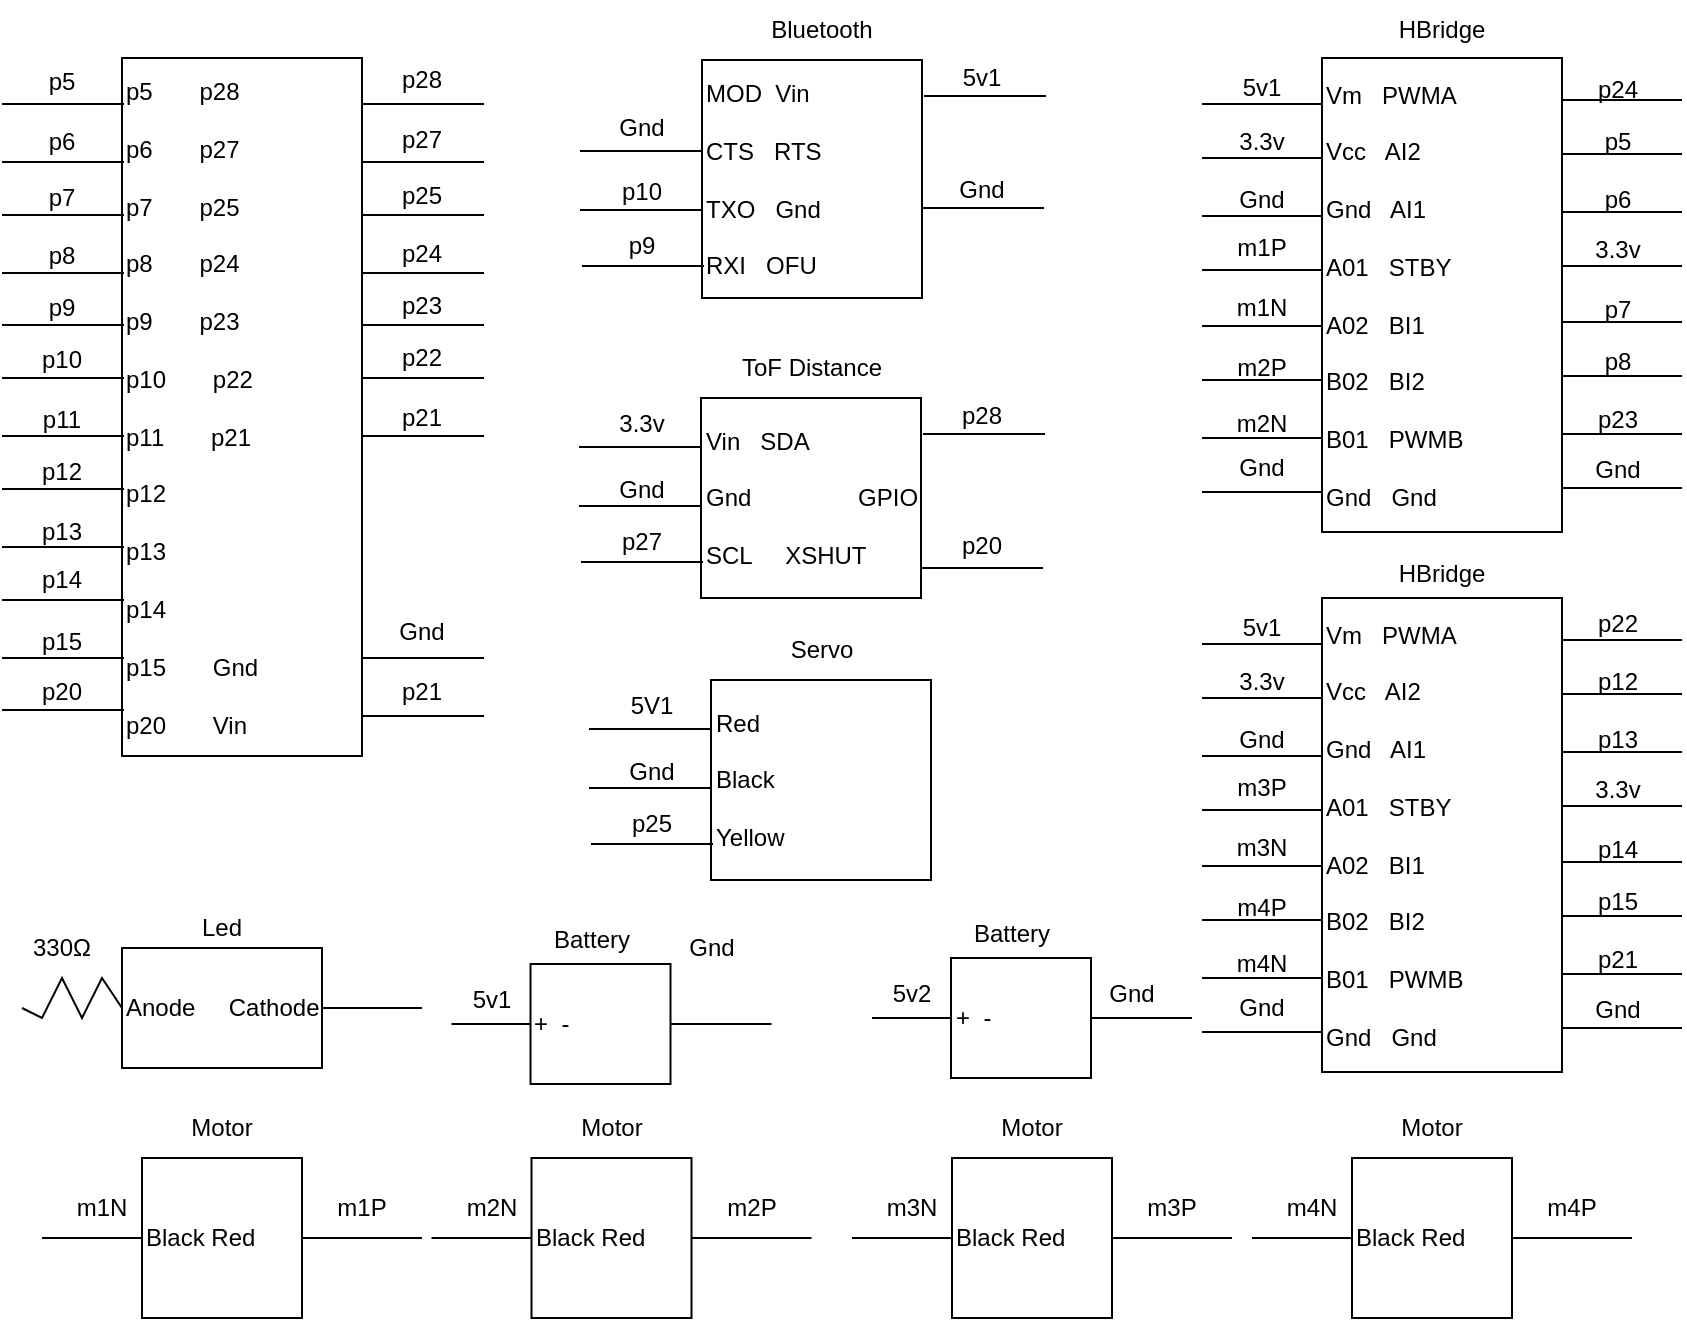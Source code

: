 <mxfile version="21.2.1" type="device">
  <diagram name="Page-1" id="CWghV8FqxBcP414u2vS3">
    <mxGraphModel dx="1026" dy="669" grid="1" gridSize="10" guides="1" tooltips="1" connect="1" arrows="1" fold="1" page="1" pageScale="1" pageWidth="850" pageHeight="1100" math="0" shadow="0">
      <root>
        <mxCell id="0" />
        <mxCell id="1" parent="0" />
        <mxCell id="lGgN09VJ7r-bYCbF2dpQ-1" value="Vm&lt;span style=&quot;white-space: pre;&quot;&gt;	&lt;span style=&quot;white-space: pre;&quot;&gt;	&lt;span style=&quot;white-space: pre;&quot;&gt;	&lt;span style=&quot;white-space: pre;&quot;&gt;PWMA&lt;/span&gt;&lt;/span&gt;&lt;/span&gt;&lt;/span&gt;&lt;br&gt;&lt;br&gt;Vcc&lt;span style=&quot;white-space: pre;&quot;&gt;	&lt;span style=&quot;white-space: pre;&quot;&gt;	&lt;span style=&quot;white-space: pre;&quot;&gt;	AI2&lt;/span&gt;&lt;/span&gt;&lt;/span&gt;&lt;br&gt;&lt;br&gt;Gnd&lt;span style=&quot;white-space: pre;&quot;&gt;	&lt;span style=&quot;white-space: pre;&quot;&gt;	&lt;span style=&quot;white-space: pre;&quot;&gt;	AI1&lt;/span&gt;&lt;/span&gt;&lt;/span&gt;&lt;br&gt;&lt;br&gt;A01&lt;span style=&quot;white-space: pre;&quot;&gt;	&lt;span style=&quot;white-space: pre;&quot;&gt;	&lt;span style=&quot;white-space: pre;&quot;&gt;	STBY&lt;/span&gt;&lt;/span&gt;&lt;/span&gt;&lt;br&gt;&lt;br&gt;A02&lt;span style=&quot;white-space: pre;&quot;&gt;	&lt;span style=&quot;white-space: pre;&quot;&gt;	&lt;span style=&quot;white-space: pre;&quot;&gt;	BI1&lt;/span&gt;&lt;/span&gt;&lt;/span&gt;&lt;br&gt;&lt;br&gt;B02&lt;span style=&quot;white-space: pre;&quot;&gt;	&lt;span style=&quot;white-space: pre;&quot;&gt;	&lt;span style=&quot;white-space: pre;&quot;&gt;	BI2&lt;/span&gt;&lt;/span&gt;&lt;/span&gt;&lt;br&gt;&lt;br&gt;B01&lt;span style=&quot;white-space: pre;&quot;&gt;	&lt;span style=&quot;white-space: pre;&quot;&gt;	&lt;span style=&quot;white-space: pre;&quot;&gt;	PWMB&lt;/span&gt;&lt;/span&gt;&lt;/span&gt;&lt;br&gt;&lt;br&gt;Gnd&lt;span style=&quot;white-space: pre;&quot;&gt;	&lt;span style=&quot;white-space: pre;&quot;&gt;	&lt;span style=&quot;white-space: pre;&quot;&gt;	Gnd&lt;/span&gt;&lt;/span&gt;&lt;/span&gt;&lt;br&gt;&lt;div style=&quot;text-align: justify; line-height: 220%;&quot;&gt;&lt;/div&gt;" style="whiteSpace=wrap;html=1;align=left;" vertex="1" parent="1">
          <mxGeometry x="660" y="40" width="120" height="237" as="geometry" />
        </mxCell>
        <mxCell id="lGgN09VJ7r-bYCbF2dpQ-3" value="" style="endArrow=none;html=1;rounded=0;" edge="1" parent="1">
          <mxGeometry width="50" height="50" relative="1" as="geometry">
            <mxPoint x="600" y="63" as="sourcePoint" />
            <mxPoint x="660" y="63" as="targetPoint" />
            <Array as="points" />
          </mxGeometry>
        </mxCell>
        <mxCell id="lGgN09VJ7r-bYCbF2dpQ-4" value="" style="endArrow=none;html=1;rounded=0;" edge="1" parent="1">
          <mxGeometry width="50" height="50" relative="1" as="geometry">
            <mxPoint x="600" y="90" as="sourcePoint" />
            <mxPoint x="660" y="90" as="targetPoint" />
            <Array as="points" />
          </mxGeometry>
        </mxCell>
        <mxCell id="lGgN09VJ7r-bYCbF2dpQ-5" value="" style="endArrow=none;html=1;rounded=0;" edge="1" parent="1">
          <mxGeometry width="50" height="50" relative="1" as="geometry">
            <mxPoint x="600" y="119" as="sourcePoint" />
            <mxPoint x="660" y="119" as="targetPoint" />
            <Array as="points" />
          </mxGeometry>
        </mxCell>
        <mxCell id="lGgN09VJ7r-bYCbF2dpQ-6" value="" style="endArrow=none;html=1;rounded=0;" edge="1" parent="1">
          <mxGeometry width="50" height="50" relative="1" as="geometry">
            <mxPoint x="600" y="146" as="sourcePoint" />
            <mxPoint x="660" y="146" as="targetPoint" />
            <Array as="points" />
          </mxGeometry>
        </mxCell>
        <mxCell id="lGgN09VJ7r-bYCbF2dpQ-8" value="" style="endArrow=none;html=1;rounded=0;" edge="1" parent="1">
          <mxGeometry width="50" height="50" relative="1" as="geometry">
            <mxPoint x="600" y="174" as="sourcePoint" />
            <mxPoint x="660" y="174" as="targetPoint" />
            <Array as="points" />
          </mxGeometry>
        </mxCell>
        <mxCell id="lGgN09VJ7r-bYCbF2dpQ-9" value="" style="endArrow=none;html=1;rounded=0;" edge="1" parent="1">
          <mxGeometry width="50" height="50" relative="1" as="geometry">
            <mxPoint x="600" y="201" as="sourcePoint" />
            <mxPoint x="660" y="201" as="targetPoint" />
            <Array as="points" />
          </mxGeometry>
        </mxCell>
        <mxCell id="lGgN09VJ7r-bYCbF2dpQ-10" value="" style="endArrow=none;html=1;rounded=0;" edge="1" parent="1">
          <mxGeometry width="50" height="50" relative="1" as="geometry">
            <mxPoint x="600" y="230" as="sourcePoint" />
            <mxPoint x="660" y="230" as="targetPoint" />
            <Array as="points" />
          </mxGeometry>
        </mxCell>
        <mxCell id="lGgN09VJ7r-bYCbF2dpQ-11" value="" style="endArrow=none;html=1;rounded=0;" edge="1" parent="1">
          <mxGeometry width="50" height="50" relative="1" as="geometry">
            <mxPoint x="600" y="257" as="sourcePoint" />
            <mxPoint x="660" y="257" as="targetPoint" />
            <Array as="points" />
          </mxGeometry>
        </mxCell>
        <mxCell id="lGgN09VJ7r-bYCbF2dpQ-20" value="" style="endArrow=none;html=1;rounded=0;" edge="1" parent="1">
          <mxGeometry width="50" height="50" relative="1" as="geometry">
            <mxPoint x="780" y="61" as="sourcePoint" />
            <mxPoint x="840" y="61" as="targetPoint" />
            <Array as="points" />
          </mxGeometry>
        </mxCell>
        <mxCell id="lGgN09VJ7r-bYCbF2dpQ-21" value="" style="endArrow=none;html=1;rounded=0;" edge="1" parent="1">
          <mxGeometry width="50" height="50" relative="1" as="geometry">
            <mxPoint x="780" y="88" as="sourcePoint" />
            <mxPoint x="840" y="88" as="targetPoint" />
            <Array as="points" />
          </mxGeometry>
        </mxCell>
        <mxCell id="lGgN09VJ7r-bYCbF2dpQ-22" value="" style="endArrow=none;html=1;rounded=0;" edge="1" parent="1">
          <mxGeometry width="50" height="50" relative="1" as="geometry">
            <mxPoint x="780" y="117" as="sourcePoint" />
            <mxPoint x="840" y="117" as="targetPoint" />
            <Array as="points" />
          </mxGeometry>
        </mxCell>
        <mxCell id="lGgN09VJ7r-bYCbF2dpQ-23" value="" style="endArrow=none;html=1;rounded=0;" edge="1" parent="1">
          <mxGeometry width="50" height="50" relative="1" as="geometry">
            <mxPoint x="780" y="144" as="sourcePoint" />
            <mxPoint x="840" y="144" as="targetPoint" />
            <Array as="points" />
          </mxGeometry>
        </mxCell>
        <mxCell id="lGgN09VJ7r-bYCbF2dpQ-24" value="" style="endArrow=none;html=1;rounded=0;" edge="1" parent="1">
          <mxGeometry width="50" height="50" relative="1" as="geometry">
            <mxPoint x="780" y="172" as="sourcePoint" />
            <mxPoint x="840" y="172" as="targetPoint" />
            <Array as="points" />
          </mxGeometry>
        </mxCell>
        <mxCell id="lGgN09VJ7r-bYCbF2dpQ-25" value="" style="endArrow=none;html=1;rounded=0;" edge="1" parent="1">
          <mxGeometry width="50" height="50" relative="1" as="geometry">
            <mxPoint x="780" y="199" as="sourcePoint" />
            <mxPoint x="840" y="199" as="targetPoint" />
            <Array as="points" />
          </mxGeometry>
        </mxCell>
        <mxCell id="lGgN09VJ7r-bYCbF2dpQ-26" value="" style="endArrow=none;html=1;rounded=0;" edge="1" parent="1">
          <mxGeometry width="50" height="50" relative="1" as="geometry">
            <mxPoint x="780" y="228" as="sourcePoint" />
            <mxPoint x="840" y="228" as="targetPoint" />
            <Array as="points" />
          </mxGeometry>
        </mxCell>
        <mxCell id="lGgN09VJ7r-bYCbF2dpQ-27" value="" style="endArrow=none;html=1;rounded=0;" edge="1" parent="1">
          <mxGeometry width="50" height="50" relative="1" as="geometry">
            <mxPoint x="780" y="255" as="sourcePoint" />
            <mxPoint x="840" y="255" as="targetPoint" />
            <Array as="points" />
          </mxGeometry>
        </mxCell>
        <mxCell id="lGgN09VJ7r-bYCbF2dpQ-53" value="5v1" style="text;html=1;strokeColor=none;fillColor=none;align=center;verticalAlign=middle;whiteSpace=wrap;rounded=0;" vertex="1" parent="1">
          <mxGeometry x="600" y="40" width="60" height="30" as="geometry" />
        </mxCell>
        <mxCell id="lGgN09VJ7r-bYCbF2dpQ-55" value="3.3v" style="text;html=1;strokeColor=none;fillColor=none;align=center;verticalAlign=middle;whiteSpace=wrap;rounded=0;" vertex="1" parent="1">
          <mxGeometry x="600" y="67" width="60" height="30" as="geometry" />
        </mxCell>
        <mxCell id="lGgN09VJ7r-bYCbF2dpQ-56" value="Gnd" style="text;html=1;strokeColor=none;fillColor=none;align=center;verticalAlign=middle;whiteSpace=wrap;rounded=0;" vertex="1" parent="1">
          <mxGeometry x="600" y="97" width="60" height="27" as="geometry" />
        </mxCell>
        <mxCell id="lGgN09VJ7r-bYCbF2dpQ-57" value="m1P" style="text;html=1;strokeColor=none;fillColor=none;align=center;verticalAlign=middle;whiteSpace=wrap;rounded=0;" vertex="1" parent="1">
          <mxGeometry x="600" y="120" width="60" height="30" as="geometry" />
        </mxCell>
        <mxCell id="lGgN09VJ7r-bYCbF2dpQ-59" value="m1N" style="text;html=1;strokeColor=none;fillColor=none;align=center;verticalAlign=middle;whiteSpace=wrap;rounded=0;" vertex="1" parent="1">
          <mxGeometry x="600" y="150" width="60" height="30" as="geometry" />
        </mxCell>
        <mxCell id="lGgN09VJ7r-bYCbF2dpQ-60" value="m2P" style="text;html=1;strokeColor=none;fillColor=none;align=center;verticalAlign=middle;whiteSpace=wrap;rounded=0;" vertex="1" parent="1">
          <mxGeometry x="600" y="180" width="60" height="30" as="geometry" />
        </mxCell>
        <mxCell id="lGgN09VJ7r-bYCbF2dpQ-62" value="m2N" style="text;html=1;strokeColor=none;fillColor=none;align=center;verticalAlign=middle;whiteSpace=wrap;rounded=0;" vertex="1" parent="1">
          <mxGeometry x="600" y="208" width="60" height="30" as="geometry" />
        </mxCell>
        <mxCell id="lGgN09VJ7r-bYCbF2dpQ-64" value="Gnd" style="text;html=1;strokeColor=none;fillColor=none;align=center;verticalAlign=middle;whiteSpace=wrap;rounded=0;" vertex="1" parent="1">
          <mxGeometry x="600" y="230" width="60" height="30" as="geometry" />
        </mxCell>
        <mxCell id="lGgN09VJ7r-bYCbF2dpQ-73" value="p24" style="text;html=1;strokeColor=none;fillColor=none;align=center;verticalAlign=middle;whiteSpace=wrap;rounded=0;" vertex="1" parent="1">
          <mxGeometry x="778" y="41" width="60" height="30" as="geometry" />
        </mxCell>
        <mxCell id="lGgN09VJ7r-bYCbF2dpQ-74" value="p5" style="text;html=1;strokeColor=none;fillColor=none;align=center;verticalAlign=middle;whiteSpace=wrap;rounded=0;" vertex="1" parent="1">
          <mxGeometry x="778" y="67" width="60" height="30" as="geometry" />
        </mxCell>
        <mxCell id="lGgN09VJ7r-bYCbF2dpQ-75" value="p6" style="text;html=1;strokeColor=none;fillColor=none;align=center;verticalAlign=middle;whiteSpace=wrap;rounded=0;" vertex="1" parent="1">
          <mxGeometry x="778" y="96" width="60" height="30" as="geometry" />
        </mxCell>
        <mxCell id="lGgN09VJ7r-bYCbF2dpQ-76" value="3.3v" style="text;html=1;strokeColor=none;fillColor=none;align=center;verticalAlign=middle;whiteSpace=wrap;rounded=0;" vertex="1" parent="1">
          <mxGeometry x="778" y="121" width="60" height="30" as="geometry" />
        </mxCell>
        <mxCell id="lGgN09VJ7r-bYCbF2dpQ-77" value="p7" style="text;html=1;strokeColor=none;fillColor=none;align=center;verticalAlign=middle;whiteSpace=wrap;rounded=0;" vertex="1" parent="1">
          <mxGeometry x="778" y="151" width="60" height="30" as="geometry" />
        </mxCell>
        <mxCell id="lGgN09VJ7r-bYCbF2dpQ-78" value="p8" style="text;html=1;strokeColor=none;fillColor=none;align=center;verticalAlign=middle;whiteSpace=wrap;rounded=0;" vertex="1" parent="1">
          <mxGeometry x="778" y="177" width="60" height="30" as="geometry" />
        </mxCell>
        <mxCell id="lGgN09VJ7r-bYCbF2dpQ-79" value="p23" style="text;html=1;strokeColor=none;fillColor=none;align=center;verticalAlign=middle;whiteSpace=wrap;rounded=0;" vertex="1" parent="1">
          <mxGeometry x="778" y="206" width="60" height="30" as="geometry" />
        </mxCell>
        <mxCell id="lGgN09VJ7r-bYCbF2dpQ-80" value="Gnd" style="text;html=1;strokeColor=none;fillColor=none;align=center;verticalAlign=middle;whiteSpace=wrap;rounded=0;" vertex="1" parent="1">
          <mxGeometry x="778" y="231" width="60" height="30" as="geometry" />
        </mxCell>
        <mxCell id="lGgN09VJ7r-bYCbF2dpQ-81" value="Vm&lt;span style=&quot;white-space: pre;&quot;&gt;	&lt;span style=&quot;white-space: pre;&quot;&gt;	&lt;span style=&quot;white-space: pre;&quot;&gt;	&lt;span style=&quot;white-space: pre;&quot;&gt;PWMA&lt;/span&gt;&lt;/span&gt;&lt;/span&gt;&lt;/span&gt;&lt;br&gt;&lt;br&gt;Vcc&lt;span style=&quot;white-space: pre;&quot;&gt;	&lt;span style=&quot;white-space: pre;&quot;&gt;	&lt;span style=&quot;white-space: pre;&quot;&gt;	AI2&lt;/span&gt;&lt;/span&gt;&lt;/span&gt;&lt;br&gt;&lt;br&gt;Gnd&lt;span style=&quot;white-space: pre;&quot;&gt;	&lt;span style=&quot;white-space: pre;&quot;&gt;	&lt;span style=&quot;white-space: pre;&quot;&gt;	AI1&lt;/span&gt;&lt;/span&gt;&lt;/span&gt;&lt;br&gt;&lt;br&gt;A01&lt;span style=&quot;white-space: pre;&quot;&gt;	&lt;span style=&quot;white-space: pre;&quot;&gt;	&lt;span style=&quot;white-space: pre;&quot;&gt;	STBY&lt;/span&gt;&lt;/span&gt;&lt;/span&gt;&lt;br&gt;&lt;br&gt;A02&lt;span style=&quot;white-space: pre;&quot;&gt;	&lt;span style=&quot;white-space: pre;&quot;&gt;	&lt;span style=&quot;white-space: pre;&quot;&gt;	BI1&lt;/span&gt;&lt;/span&gt;&lt;/span&gt;&lt;br&gt;&lt;br&gt;B02&lt;span style=&quot;white-space: pre;&quot;&gt;	&lt;span style=&quot;white-space: pre;&quot;&gt;	&lt;span style=&quot;white-space: pre;&quot;&gt;	BI2&lt;/span&gt;&lt;/span&gt;&lt;/span&gt;&lt;br&gt;&lt;br&gt;B01&lt;span style=&quot;white-space: pre;&quot;&gt;	&lt;span style=&quot;white-space: pre;&quot;&gt;	&lt;span style=&quot;white-space: pre;&quot;&gt;	PWMB&lt;/span&gt;&lt;/span&gt;&lt;/span&gt;&lt;br&gt;&lt;br&gt;Gnd&lt;span style=&quot;white-space: pre;&quot;&gt;	&lt;span style=&quot;white-space: pre;&quot;&gt;	&lt;span style=&quot;white-space: pre;&quot;&gt;	Gnd&lt;/span&gt;&lt;/span&gt;&lt;/span&gt;&lt;br&gt;&lt;div style=&quot;text-align: justify; line-height: 220%;&quot;&gt;&lt;/div&gt;" style="whiteSpace=wrap;html=1;align=left;" vertex="1" parent="1">
          <mxGeometry x="660" y="310" width="120" height="237" as="geometry" />
        </mxCell>
        <mxCell id="lGgN09VJ7r-bYCbF2dpQ-82" value="" style="endArrow=none;html=1;rounded=0;" edge="1" parent="1">
          <mxGeometry width="50" height="50" relative="1" as="geometry">
            <mxPoint x="600" y="333" as="sourcePoint" />
            <mxPoint x="660" y="333" as="targetPoint" />
            <Array as="points" />
          </mxGeometry>
        </mxCell>
        <mxCell id="lGgN09VJ7r-bYCbF2dpQ-83" value="" style="endArrow=none;html=1;rounded=0;" edge="1" parent="1">
          <mxGeometry width="50" height="50" relative="1" as="geometry">
            <mxPoint x="600" y="360" as="sourcePoint" />
            <mxPoint x="660" y="360" as="targetPoint" />
            <Array as="points" />
          </mxGeometry>
        </mxCell>
        <mxCell id="lGgN09VJ7r-bYCbF2dpQ-84" value="" style="endArrow=none;html=1;rounded=0;" edge="1" parent="1">
          <mxGeometry width="50" height="50" relative="1" as="geometry">
            <mxPoint x="600" y="389" as="sourcePoint" />
            <mxPoint x="660" y="389" as="targetPoint" />
            <Array as="points" />
          </mxGeometry>
        </mxCell>
        <mxCell id="lGgN09VJ7r-bYCbF2dpQ-85" value="" style="endArrow=none;html=1;rounded=0;" edge="1" parent="1">
          <mxGeometry width="50" height="50" relative="1" as="geometry">
            <mxPoint x="600" y="416" as="sourcePoint" />
            <mxPoint x="660" y="416" as="targetPoint" />
            <Array as="points" />
          </mxGeometry>
        </mxCell>
        <mxCell id="lGgN09VJ7r-bYCbF2dpQ-86" value="" style="endArrow=none;html=1;rounded=0;" edge="1" parent="1">
          <mxGeometry width="50" height="50" relative="1" as="geometry">
            <mxPoint x="600" y="444" as="sourcePoint" />
            <mxPoint x="660" y="444" as="targetPoint" />
            <Array as="points" />
          </mxGeometry>
        </mxCell>
        <mxCell id="lGgN09VJ7r-bYCbF2dpQ-87" value="" style="endArrow=none;html=1;rounded=0;" edge="1" parent="1">
          <mxGeometry width="50" height="50" relative="1" as="geometry">
            <mxPoint x="600" y="471" as="sourcePoint" />
            <mxPoint x="660" y="471" as="targetPoint" />
            <Array as="points" />
          </mxGeometry>
        </mxCell>
        <mxCell id="lGgN09VJ7r-bYCbF2dpQ-88" value="" style="endArrow=none;html=1;rounded=0;" edge="1" parent="1">
          <mxGeometry width="50" height="50" relative="1" as="geometry">
            <mxPoint x="600" y="500" as="sourcePoint" />
            <mxPoint x="660" y="500" as="targetPoint" />
            <Array as="points" />
          </mxGeometry>
        </mxCell>
        <mxCell id="lGgN09VJ7r-bYCbF2dpQ-89" value="" style="endArrow=none;html=1;rounded=0;" edge="1" parent="1">
          <mxGeometry width="50" height="50" relative="1" as="geometry">
            <mxPoint x="600" y="527" as="sourcePoint" />
            <mxPoint x="660" y="527" as="targetPoint" />
            <Array as="points" />
          </mxGeometry>
        </mxCell>
        <mxCell id="lGgN09VJ7r-bYCbF2dpQ-90" value="" style="endArrow=none;html=1;rounded=0;" edge="1" parent="1">
          <mxGeometry width="50" height="50" relative="1" as="geometry">
            <mxPoint x="780" y="331" as="sourcePoint" />
            <mxPoint x="840" y="331" as="targetPoint" />
            <Array as="points" />
          </mxGeometry>
        </mxCell>
        <mxCell id="lGgN09VJ7r-bYCbF2dpQ-91" value="" style="endArrow=none;html=1;rounded=0;" edge="1" parent="1">
          <mxGeometry width="50" height="50" relative="1" as="geometry">
            <mxPoint x="780" y="358" as="sourcePoint" />
            <mxPoint x="840" y="358" as="targetPoint" />
            <Array as="points" />
          </mxGeometry>
        </mxCell>
        <mxCell id="lGgN09VJ7r-bYCbF2dpQ-92" value="" style="endArrow=none;html=1;rounded=0;" edge="1" parent="1">
          <mxGeometry width="50" height="50" relative="1" as="geometry">
            <mxPoint x="780" y="387" as="sourcePoint" />
            <mxPoint x="840" y="387" as="targetPoint" />
            <Array as="points" />
          </mxGeometry>
        </mxCell>
        <mxCell id="lGgN09VJ7r-bYCbF2dpQ-93" value="" style="endArrow=none;html=1;rounded=0;" edge="1" parent="1">
          <mxGeometry width="50" height="50" relative="1" as="geometry">
            <mxPoint x="780" y="414" as="sourcePoint" />
            <mxPoint x="840" y="414" as="targetPoint" />
            <Array as="points" />
          </mxGeometry>
        </mxCell>
        <mxCell id="lGgN09VJ7r-bYCbF2dpQ-94" value="" style="endArrow=none;html=1;rounded=0;" edge="1" parent="1">
          <mxGeometry width="50" height="50" relative="1" as="geometry">
            <mxPoint x="780" y="442" as="sourcePoint" />
            <mxPoint x="840" y="442" as="targetPoint" />
            <Array as="points" />
          </mxGeometry>
        </mxCell>
        <mxCell id="lGgN09VJ7r-bYCbF2dpQ-95" value="" style="endArrow=none;html=1;rounded=0;" edge="1" parent="1">
          <mxGeometry width="50" height="50" relative="1" as="geometry">
            <mxPoint x="780" y="469" as="sourcePoint" />
            <mxPoint x="840" y="469" as="targetPoint" />
            <Array as="points" />
          </mxGeometry>
        </mxCell>
        <mxCell id="lGgN09VJ7r-bYCbF2dpQ-96" value="" style="endArrow=none;html=1;rounded=0;" edge="1" parent="1">
          <mxGeometry width="50" height="50" relative="1" as="geometry">
            <mxPoint x="780" y="498" as="sourcePoint" />
            <mxPoint x="840" y="498" as="targetPoint" />
            <Array as="points" />
          </mxGeometry>
        </mxCell>
        <mxCell id="lGgN09VJ7r-bYCbF2dpQ-97" value="" style="endArrow=none;html=1;rounded=0;" edge="1" parent="1">
          <mxGeometry width="50" height="50" relative="1" as="geometry">
            <mxPoint x="780" y="525" as="sourcePoint" />
            <mxPoint x="840" y="525" as="targetPoint" />
            <Array as="points" />
          </mxGeometry>
        </mxCell>
        <mxCell id="lGgN09VJ7r-bYCbF2dpQ-98" value="5v1" style="text;html=1;strokeColor=none;fillColor=none;align=center;verticalAlign=middle;whiteSpace=wrap;rounded=0;" vertex="1" parent="1">
          <mxGeometry x="600" y="310" width="60" height="30" as="geometry" />
        </mxCell>
        <mxCell id="lGgN09VJ7r-bYCbF2dpQ-99" value="3.3v" style="text;html=1;strokeColor=none;fillColor=none;align=center;verticalAlign=middle;whiteSpace=wrap;rounded=0;" vertex="1" parent="1">
          <mxGeometry x="600" y="337" width="60" height="30" as="geometry" />
        </mxCell>
        <mxCell id="lGgN09VJ7r-bYCbF2dpQ-100" value="Gnd" style="text;html=1;strokeColor=none;fillColor=none;align=center;verticalAlign=middle;whiteSpace=wrap;rounded=0;" vertex="1" parent="1">
          <mxGeometry x="600" y="367" width="60" height="27" as="geometry" />
        </mxCell>
        <mxCell id="lGgN09VJ7r-bYCbF2dpQ-101" value="m3P" style="text;html=1;strokeColor=none;fillColor=none;align=center;verticalAlign=middle;whiteSpace=wrap;rounded=0;" vertex="1" parent="1">
          <mxGeometry x="600" y="390" width="60" height="30" as="geometry" />
        </mxCell>
        <mxCell id="lGgN09VJ7r-bYCbF2dpQ-102" value="m3N" style="text;html=1;strokeColor=none;fillColor=none;align=center;verticalAlign=middle;whiteSpace=wrap;rounded=0;" vertex="1" parent="1">
          <mxGeometry x="600" y="420" width="60" height="30" as="geometry" />
        </mxCell>
        <mxCell id="lGgN09VJ7r-bYCbF2dpQ-103" value="m4P" style="text;html=1;strokeColor=none;fillColor=none;align=center;verticalAlign=middle;whiteSpace=wrap;rounded=0;" vertex="1" parent="1">
          <mxGeometry x="600" y="450" width="60" height="30" as="geometry" />
        </mxCell>
        <mxCell id="lGgN09VJ7r-bYCbF2dpQ-104" value="m4N" style="text;html=1;strokeColor=none;fillColor=none;align=center;verticalAlign=middle;whiteSpace=wrap;rounded=0;" vertex="1" parent="1">
          <mxGeometry x="600" y="478" width="60" height="30" as="geometry" />
        </mxCell>
        <mxCell id="lGgN09VJ7r-bYCbF2dpQ-105" value="Gnd" style="text;html=1;strokeColor=none;fillColor=none;align=center;verticalAlign=middle;whiteSpace=wrap;rounded=0;" vertex="1" parent="1">
          <mxGeometry x="600" y="500" width="60" height="30" as="geometry" />
        </mxCell>
        <mxCell id="lGgN09VJ7r-bYCbF2dpQ-106" value="p22" style="text;html=1;strokeColor=none;fillColor=none;align=center;verticalAlign=middle;whiteSpace=wrap;rounded=0;" vertex="1" parent="1">
          <mxGeometry x="778" y="308" width="60" height="30" as="geometry" />
        </mxCell>
        <mxCell id="lGgN09VJ7r-bYCbF2dpQ-107" value="p12" style="text;html=1;strokeColor=none;fillColor=none;align=center;verticalAlign=middle;whiteSpace=wrap;rounded=0;" vertex="1" parent="1">
          <mxGeometry x="778" y="337" width="60" height="30" as="geometry" />
        </mxCell>
        <mxCell id="lGgN09VJ7r-bYCbF2dpQ-108" value="p13" style="text;html=1;strokeColor=none;fillColor=none;align=center;verticalAlign=middle;whiteSpace=wrap;rounded=0;" vertex="1" parent="1">
          <mxGeometry x="778" y="366" width="60" height="30" as="geometry" />
        </mxCell>
        <mxCell id="lGgN09VJ7r-bYCbF2dpQ-109" value="3.3v" style="text;html=1;strokeColor=none;fillColor=none;align=center;verticalAlign=middle;whiteSpace=wrap;rounded=0;" vertex="1" parent="1">
          <mxGeometry x="778" y="391" width="60" height="30" as="geometry" />
        </mxCell>
        <mxCell id="lGgN09VJ7r-bYCbF2dpQ-110" value="p14" style="text;html=1;strokeColor=none;fillColor=none;align=center;verticalAlign=middle;whiteSpace=wrap;rounded=0;" vertex="1" parent="1">
          <mxGeometry x="778" y="421" width="60" height="30" as="geometry" />
        </mxCell>
        <mxCell id="lGgN09VJ7r-bYCbF2dpQ-111" value="p15" style="text;html=1;strokeColor=none;fillColor=none;align=center;verticalAlign=middle;whiteSpace=wrap;rounded=0;" vertex="1" parent="1">
          <mxGeometry x="778" y="447" width="60" height="30" as="geometry" />
        </mxCell>
        <mxCell id="lGgN09VJ7r-bYCbF2dpQ-112" value="p21" style="text;html=1;strokeColor=none;fillColor=none;align=center;verticalAlign=middle;whiteSpace=wrap;rounded=0;" vertex="1" parent="1">
          <mxGeometry x="778" y="476" width="60" height="30" as="geometry" />
        </mxCell>
        <mxCell id="lGgN09VJ7r-bYCbF2dpQ-113" value="Gnd" style="text;html=1;strokeColor=none;fillColor=none;align=center;verticalAlign=middle;whiteSpace=wrap;rounded=0;" vertex="1" parent="1">
          <mxGeometry x="778" y="501" width="60" height="30" as="geometry" />
        </mxCell>
        <mxCell id="lGgN09VJ7r-bYCbF2dpQ-116" value="MOD&lt;span style=&quot;white-space: pre;&quot;&gt;	&lt;span style=&quot;white-space: pre;&quot;&gt;	Vin&lt;/span&gt;&lt;/span&gt;&lt;br&gt;&lt;br&gt;CTS&lt;span style=&quot;white-space: pre;&quot;&gt;	&lt;span style=&quot;white-space: pre;&quot;&gt;	&lt;span style=&quot;white-space: pre;&quot;&gt;	RTS&lt;/span&gt;&lt;/span&gt;&lt;/span&gt;&lt;br&gt;&lt;br&gt;TXO&lt;span style=&quot;white-space: pre;&quot;&gt;	&lt;span style=&quot;white-space: pre;&quot;&gt;	&lt;span style=&quot;white-space: pre;&quot;&gt;	Gnd&lt;/span&gt;&lt;/span&gt;&lt;/span&gt;&lt;br&gt;&lt;br&gt;RXI&lt;span style=&quot;white-space: pre;&quot;&gt;	&lt;span style=&quot;white-space: pre;&quot;&gt;	&lt;span style=&quot;white-space: pre;&quot;&gt;	OFU&lt;/span&gt;&lt;/span&gt;&lt;/span&gt;" style="rounded=0;whiteSpace=wrap;html=1;align=left;" vertex="1" parent="1">
          <mxGeometry x="350" y="41" width="110" height="119" as="geometry" />
        </mxCell>
        <mxCell id="lGgN09VJ7r-bYCbF2dpQ-117" value="HBridge" style="text;html=1;strokeColor=none;fillColor=none;align=center;verticalAlign=middle;whiteSpace=wrap;rounded=0;" vertex="1" parent="1">
          <mxGeometry x="690" y="11" width="60" height="30" as="geometry" />
        </mxCell>
        <mxCell id="lGgN09VJ7r-bYCbF2dpQ-118" value="HBridge" style="text;html=1;strokeColor=none;fillColor=none;align=center;verticalAlign=middle;whiteSpace=wrap;rounded=0;" vertex="1" parent="1">
          <mxGeometry x="690" y="283" width="60" height="30" as="geometry" />
        </mxCell>
        <mxCell id="lGgN09VJ7r-bYCbF2dpQ-120" value="" style="endArrow=none;html=1;rounded=0;exitX=0.008;exitY=0.16;exitDx=0;exitDy=0;exitPerimeter=0;" edge="1" parent="1">
          <mxGeometry width="50" height="50" relative="1" as="geometry">
            <mxPoint x="350" y="86.5" as="sourcePoint" />
            <mxPoint x="289" y="86.5" as="targetPoint" />
          </mxGeometry>
        </mxCell>
        <mxCell id="lGgN09VJ7r-bYCbF2dpQ-121" value="" style="endArrow=none;html=1;rounded=0;exitX=0.008;exitY=0.16;exitDx=0;exitDy=0;exitPerimeter=0;" edge="1" parent="1">
          <mxGeometry width="50" height="50" relative="1" as="geometry">
            <mxPoint x="350" y="116" as="sourcePoint" />
            <mxPoint x="289" y="116" as="targetPoint" />
          </mxGeometry>
        </mxCell>
        <mxCell id="lGgN09VJ7r-bYCbF2dpQ-122" value="" style="endArrow=none;html=1;rounded=0;exitX=0.008;exitY=0.16;exitDx=0;exitDy=0;exitPerimeter=0;" edge="1" parent="1">
          <mxGeometry width="50" height="50" relative="1" as="geometry">
            <mxPoint x="351" y="144" as="sourcePoint" />
            <mxPoint x="290" y="144" as="targetPoint" />
          </mxGeometry>
        </mxCell>
        <mxCell id="lGgN09VJ7r-bYCbF2dpQ-123" value="" style="endArrow=none;html=1;rounded=0;exitX=0.008;exitY=0.16;exitDx=0;exitDy=0;exitPerimeter=0;" edge="1" parent="1">
          <mxGeometry width="50" height="50" relative="1" as="geometry">
            <mxPoint x="522" y="59" as="sourcePoint" />
            <mxPoint x="461" y="59" as="targetPoint" />
          </mxGeometry>
        </mxCell>
        <mxCell id="lGgN09VJ7r-bYCbF2dpQ-125" value="" style="endArrow=none;html=1;rounded=0;exitX=0.008;exitY=0.16;exitDx=0;exitDy=0;exitPerimeter=0;" edge="1" parent="1">
          <mxGeometry width="50" height="50" relative="1" as="geometry">
            <mxPoint x="521" y="115" as="sourcePoint" />
            <mxPoint x="460" y="115" as="targetPoint" />
          </mxGeometry>
        </mxCell>
        <mxCell id="lGgN09VJ7r-bYCbF2dpQ-128" value="Gnd" style="text;html=1;strokeColor=none;fillColor=none;align=center;verticalAlign=middle;whiteSpace=wrap;rounded=0;" vertex="1" parent="1">
          <mxGeometry x="290" y="60" width="60" height="30" as="geometry" />
        </mxCell>
        <mxCell id="lGgN09VJ7r-bYCbF2dpQ-129" value="p10" style="text;html=1;strokeColor=none;fillColor=none;align=center;verticalAlign=middle;whiteSpace=wrap;rounded=0;" vertex="1" parent="1">
          <mxGeometry x="290" y="93" width="60" height="27" as="geometry" />
        </mxCell>
        <mxCell id="lGgN09VJ7r-bYCbF2dpQ-130" value="p9" style="text;html=1;strokeColor=none;fillColor=none;align=center;verticalAlign=middle;whiteSpace=wrap;rounded=0;" vertex="1" parent="1">
          <mxGeometry x="290" y="120" width="60" height="27" as="geometry" />
        </mxCell>
        <mxCell id="lGgN09VJ7r-bYCbF2dpQ-131" value="5v1" style="text;html=1;strokeColor=none;fillColor=none;align=center;verticalAlign=middle;whiteSpace=wrap;rounded=0;" vertex="1" parent="1">
          <mxGeometry x="460" y="36" width="60" height="27" as="geometry" />
        </mxCell>
        <mxCell id="lGgN09VJ7r-bYCbF2dpQ-132" value="Gnd" style="text;html=1;strokeColor=none;fillColor=none;align=center;verticalAlign=middle;whiteSpace=wrap;rounded=0;" vertex="1" parent="1">
          <mxGeometry x="460" y="92" width="60" height="27" as="geometry" />
        </mxCell>
        <mxCell id="lGgN09VJ7r-bYCbF2dpQ-133" value="Bluetooth" style="text;html=1;strokeColor=none;fillColor=none;align=center;verticalAlign=middle;whiteSpace=wrap;rounded=0;" vertex="1" parent="1">
          <mxGeometry x="380" y="11" width="60" height="30" as="geometry" />
        </mxCell>
        <mxCell id="lGgN09VJ7r-bYCbF2dpQ-135" value="Vin&lt;span style=&quot;white-space: pre;&quot;&gt;	&lt;span style=&quot;white-space: pre;&quot;&gt;	&lt;span style=&quot;white-space: pre;&quot;&gt;	SDA&lt;/span&gt;&lt;/span&gt;&lt;/span&gt;&lt;br&gt;&lt;br&gt;Gnd&lt;span style=&quot;white-space: pre;&quot;&gt;	       &lt;span style=&quot;white-space: pre;&quot;&gt;&lt;span style=&quot;white-space: pre;&quot;&gt;	       GPIO&lt;/span&gt;&lt;/span&gt;&lt;/span&gt;&lt;br&gt;&lt;br&gt;SCL&lt;span style=&quot;white-space: pre;&quot;&gt;	&lt;span style=&quot;white-space: pre;&quot;&gt;	   &lt;span style=&quot;white-space: pre;&quot;&gt;XSHUT&lt;/span&gt;&lt;/span&gt;&lt;/span&gt;" style="rounded=0;whiteSpace=wrap;html=1;align=left;" vertex="1" parent="1">
          <mxGeometry x="349.5" y="210" width="110" height="100" as="geometry" />
        </mxCell>
        <mxCell id="lGgN09VJ7r-bYCbF2dpQ-136" value="" style="endArrow=none;html=1;rounded=0;exitX=0.008;exitY=0.16;exitDx=0;exitDy=0;exitPerimeter=0;" edge="1" parent="1">
          <mxGeometry width="50" height="50" relative="1" as="geometry">
            <mxPoint x="349.5" y="234.5" as="sourcePoint" />
            <mxPoint x="288.5" y="234.5" as="targetPoint" />
          </mxGeometry>
        </mxCell>
        <mxCell id="lGgN09VJ7r-bYCbF2dpQ-137" value="" style="endArrow=none;html=1;rounded=0;exitX=0.008;exitY=0.16;exitDx=0;exitDy=0;exitPerimeter=0;" edge="1" parent="1">
          <mxGeometry width="50" height="50" relative="1" as="geometry">
            <mxPoint x="349.5" y="264" as="sourcePoint" />
            <mxPoint x="288.5" y="264" as="targetPoint" />
          </mxGeometry>
        </mxCell>
        <mxCell id="lGgN09VJ7r-bYCbF2dpQ-138" value="" style="endArrow=none;html=1;rounded=0;exitX=0.008;exitY=0.16;exitDx=0;exitDy=0;exitPerimeter=0;" edge="1" parent="1">
          <mxGeometry width="50" height="50" relative="1" as="geometry">
            <mxPoint x="350.5" y="292" as="sourcePoint" />
            <mxPoint x="289.5" y="292" as="targetPoint" />
          </mxGeometry>
        </mxCell>
        <mxCell id="lGgN09VJ7r-bYCbF2dpQ-139" value="" style="endArrow=none;html=1;rounded=0;exitX=0.008;exitY=0.16;exitDx=0;exitDy=0;exitPerimeter=0;" edge="1" parent="1">
          <mxGeometry width="50" height="50" relative="1" as="geometry">
            <mxPoint x="521.5" y="228" as="sourcePoint" />
            <mxPoint x="460.5" y="228" as="targetPoint" />
          </mxGeometry>
        </mxCell>
        <mxCell id="lGgN09VJ7r-bYCbF2dpQ-140" value="" style="endArrow=none;html=1;rounded=0;exitX=0.008;exitY=0.16;exitDx=0;exitDy=0;exitPerimeter=0;" edge="1" parent="1">
          <mxGeometry width="50" height="50" relative="1" as="geometry">
            <mxPoint x="520.5" y="295" as="sourcePoint" />
            <mxPoint x="459.5" y="295" as="targetPoint" />
          </mxGeometry>
        </mxCell>
        <mxCell id="lGgN09VJ7r-bYCbF2dpQ-141" value="3.3v" style="text;html=1;strokeColor=none;fillColor=none;align=center;verticalAlign=middle;whiteSpace=wrap;rounded=0;" vertex="1" parent="1">
          <mxGeometry x="289.5" y="208" width="60" height="30" as="geometry" />
        </mxCell>
        <mxCell id="lGgN09VJ7r-bYCbF2dpQ-142" value="Gnd" style="text;html=1;strokeColor=none;fillColor=none;align=center;verticalAlign=middle;whiteSpace=wrap;rounded=0;" vertex="1" parent="1">
          <mxGeometry x="289.5" y="241" width="60" height="29" as="geometry" />
        </mxCell>
        <mxCell id="lGgN09VJ7r-bYCbF2dpQ-143" value="p27" style="text;html=1;strokeColor=none;fillColor=none;align=center;verticalAlign=middle;whiteSpace=wrap;rounded=0;" vertex="1" parent="1">
          <mxGeometry x="289.5" y="268" width="60" height="27" as="geometry" />
        </mxCell>
        <mxCell id="lGgN09VJ7r-bYCbF2dpQ-144" value="p28" style="text;html=1;strokeColor=none;fillColor=none;align=center;verticalAlign=middle;whiteSpace=wrap;rounded=0;" vertex="1" parent="1">
          <mxGeometry x="459.5" y="205" width="60" height="27" as="geometry" />
        </mxCell>
        <mxCell id="lGgN09VJ7r-bYCbF2dpQ-145" value="p20" style="text;html=1;strokeColor=none;fillColor=none;align=center;verticalAlign=middle;whiteSpace=wrap;rounded=0;" vertex="1" parent="1">
          <mxGeometry x="459.5" y="270" width="60" height="27" as="geometry" />
        </mxCell>
        <mxCell id="lGgN09VJ7r-bYCbF2dpQ-146" value="ToF Distance" style="text;html=1;strokeColor=none;fillColor=none;align=center;verticalAlign=middle;whiteSpace=wrap;rounded=0;" vertex="1" parent="1">
          <mxGeometry x="359.75" y="180" width="89.5" height="30" as="geometry" />
        </mxCell>
        <mxCell id="lGgN09VJ7r-bYCbF2dpQ-150" value="Red&lt;span style=&quot;white-space: pre;&quot;&gt;	&lt;span style=&quot;white-space: pre;&quot;&gt;	&lt;/span&gt;&lt;/span&gt;&lt;br&gt;&lt;br&gt;Black&lt;span style=&quot;white-space: pre;&quot;&gt;	       &lt;span style=&quot;white-space: pre;&quot;&gt;&lt;span style=&quot;white-space: pre;&quot;&gt;	      &lt;/span&gt;&lt;/span&gt;&lt;/span&gt;&lt;br&gt;&lt;br&gt;Yellow&lt;span style=&quot;white-space: pre;&quot;&gt;	  &lt;/span&gt;" style="rounded=0;whiteSpace=wrap;html=1;align=left;" vertex="1" parent="1">
          <mxGeometry x="354.5" y="351" width="110" height="100" as="geometry" />
        </mxCell>
        <mxCell id="lGgN09VJ7r-bYCbF2dpQ-151" value="" style="endArrow=none;html=1;rounded=0;exitX=0.008;exitY=0.16;exitDx=0;exitDy=0;exitPerimeter=0;" edge="1" parent="1">
          <mxGeometry width="50" height="50" relative="1" as="geometry">
            <mxPoint x="354.5" y="375.5" as="sourcePoint" />
            <mxPoint x="293.5" y="375.5" as="targetPoint" />
          </mxGeometry>
        </mxCell>
        <mxCell id="lGgN09VJ7r-bYCbF2dpQ-152" value="" style="endArrow=none;html=1;rounded=0;exitX=0.008;exitY=0.16;exitDx=0;exitDy=0;exitPerimeter=0;" edge="1" parent="1">
          <mxGeometry width="50" height="50" relative="1" as="geometry">
            <mxPoint x="354.5" y="405" as="sourcePoint" />
            <mxPoint x="293.5" y="405" as="targetPoint" />
          </mxGeometry>
        </mxCell>
        <mxCell id="lGgN09VJ7r-bYCbF2dpQ-153" value="" style="endArrow=none;html=1;rounded=0;exitX=0.008;exitY=0.16;exitDx=0;exitDy=0;exitPerimeter=0;" edge="1" parent="1">
          <mxGeometry width="50" height="50" relative="1" as="geometry">
            <mxPoint x="355.5" y="433" as="sourcePoint" />
            <mxPoint x="294.5" y="433" as="targetPoint" />
          </mxGeometry>
        </mxCell>
        <mxCell id="lGgN09VJ7r-bYCbF2dpQ-156" value="5V1" style="text;html=1;strokeColor=none;fillColor=none;align=center;verticalAlign=middle;whiteSpace=wrap;rounded=0;" vertex="1" parent="1">
          <mxGeometry x="294.5" y="349" width="60" height="30" as="geometry" />
        </mxCell>
        <mxCell id="lGgN09VJ7r-bYCbF2dpQ-157" value="Gnd" style="text;html=1;strokeColor=none;fillColor=none;align=center;verticalAlign=middle;whiteSpace=wrap;rounded=0;" vertex="1" parent="1">
          <mxGeometry x="294.5" y="382" width="60" height="29" as="geometry" />
        </mxCell>
        <mxCell id="lGgN09VJ7r-bYCbF2dpQ-158" value="p25" style="text;html=1;strokeColor=none;fillColor=none;align=center;verticalAlign=middle;whiteSpace=wrap;rounded=0;" vertex="1" parent="1">
          <mxGeometry x="294.5" y="409" width="60" height="27" as="geometry" />
        </mxCell>
        <mxCell id="lGgN09VJ7r-bYCbF2dpQ-161" value="Servo" style="text;html=1;strokeColor=none;fillColor=none;align=center;verticalAlign=middle;whiteSpace=wrap;rounded=0;" vertex="1" parent="1">
          <mxGeometry x="364.75" y="321" width="89.5" height="30" as="geometry" />
        </mxCell>
        <mxCell id="lGgN09VJ7r-bYCbF2dpQ-162" value="+&lt;span style=&quot;white-space: pre;&quot;&gt;	&lt;span style=&quot;white-space: pre;&quot;&gt;	-&lt;/span&gt;&lt;/span&gt;" style="rounded=0;whiteSpace=wrap;html=1;align=left;" vertex="1" parent="1">
          <mxGeometry x="264.25" y="493" width="70" height="60" as="geometry" />
        </mxCell>
        <mxCell id="lGgN09VJ7r-bYCbF2dpQ-165" value="" style="endArrow=none;html=1;rounded=0;entryX=0;entryY=0.5;entryDx=0;entryDy=0;" edge="1" parent="1" target="lGgN09VJ7r-bYCbF2dpQ-162">
          <mxGeometry width="50" height="50" relative="1" as="geometry">
            <mxPoint x="224.75" y="523" as="sourcePoint" />
            <mxPoint x="434.75" y="366" as="targetPoint" />
          </mxGeometry>
        </mxCell>
        <mxCell id="lGgN09VJ7r-bYCbF2dpQ-166" value="" style="endArrow=none;html=1;rounded=0;entryX=1;entryY=0.5;entryDx=0;entryDy=0;" edge="1" parent="1" target="lGgN09VJ7r-bYCbF2dpQ-162">
          <mxGeometry width="50" height="50" relative="1" as="geometry">
            <mxPoint x="384.75" y="523" as="sourcePoint" />
            <mxPoint x="274.75" y="533" as="targetPoint" />
          </mxGeometry>
        </mxCell>
        <mxCell id="lGgN09VJ7r-bYCbF2dpQ-167" value="5v1" style="text;html=1;strokeColor=none;fillColor=none;align=center;verticalAlign=middle;whiteSpace=wrap;rounded=0;" vertex="1" parent="1">
          <mxGeometry x="214.75" y="496" width="60" height="30" as="geometry" />
        </mxCell>
        <mxCell id="lGgN09VJ7r-bYCbF2dpQ-168" value="Gnd" style="text;html=1;strokeColor=none;fillColor=none;align=center;verticalAlign=middle;whiteSpace=wrap;rounded=0;" vertex="1" parent="1">
          <mxGeometry x="324.75" y="470" width="60" height="30" as="geometry" />
        </mxCell>
        <mxCell id="lGgN09VJ7r-bYCbF2dpQ-169" value="+&lt;span style=&quot;white-space: pre;&quot;&gt;	&lt;span style=&quot;white-space: pre;&quot;&gt;	-&lt;/span&gt;&lt;/span&gt;" style="rounded=0;whiteSpace=wrap;html=1;align=left;" vertex="1" parent="1">
          <mxGeometry x="474.5" y="490" width="70" height="60" as="geometry" />
        </mxCell>
        <mxCell id="lGgN09VJ7r-bYCbF2dpQ-170" value="" style="endArrow=none;html=1;rounded=0;entryX=0;entryY=0.5;entryDx=0;entryDy=0;" edge="1" parent="1" target="lGgN09VJ7r-bYCbF2dpQ-169">
          <mxGeometry width="50" height="50" relative="1" as="geometry">
            <mxPoint x="435" y="520" as="sourcePoint" />
            <mxPoint x="645" y="363" as="targetPoint" />
          </mxGeometry>
        </mxCell>
        <mxCell id="lGgN09VJ7r-bYCbF2dpQ-171" value="" style="endArrow=none;html=1;rounded=0;entryX=1;entryY=0.5;entryDx=0;entryDy=0;" edge="1" parent="1" target="lGgN09VJ7r-bYCbF2dpQ-169">
          <mxGeometry width="50" height="50" relative="1" as="geometry">
            <mxPoint x="595" y="520" as="sourcePoint" />
            <mxPoint x="485" y="530" as="targetPoint" />
          </mxGeometry>
        </mxCell>
        <mxCell id="lGgN09VJ7r-bYCbF2dpQ-172" value="5v2" style="text;html=1;strokeColor=none;fillColor=none;align=center;verticalAlign=middle;whiteSpace=wrap;rounded=0;" vertex="1" parent="1">
          <mxGeometry x="425" y="493" width="60" height="30" as="geometry" />
        </mxCell>
        <mxCell id="lGgN09VJ7r-bYCbF2dpQ-173" value="Gnd" style="text;html=1;strokeColor=none;fillColor=none;align=center;verticalAlign=middle;whiteSpace=wrap;rounded=0;" vertex="1" parent="1">
          <mxGeometry x="535" y="493" width="60" height="30" as="geometry" />
        </mxCell>
        <mxCell id="lGgN09VJ7r-bYCbF2dpQ-175" value="Battery" style="text;html=1;strokeColor=none;fillColor=none;align=center;verticalAlign=middle;whiteSpace=wrap;rounded=0;" vertex="1" parent="1">
          <mxGeometry x="264.75" y="466" width="60" height="30" as="geometry" />
        </mxCell>
        <mxCell id="lGgN09VJ7r-bYCbF2dpQ-176" value="Battery" style="text;html=1;strokeColor=none;fillColor=none;align=center;verticalAlign=middle;whiteSpace=wrap;rounded=0;" vertex="1" parent="1">
          <mxGeometry x="475" y="463" width="60" height="30" as="geometry" />
        </mxCell>
        <mxCell id="lGgN09VJ7r-bYCbF2dpQ-177" value="p5&lt;span style=&quot;white-space: pre;&quot;&gt;	&lt;span style=&quot;white-space: pre;&quot;&gt;	&lt;span style=&quot;white-space: pre;&quot;&gt;	    p28&lt;/span&gt;&lt;/span&gt;&lt;/span&gt;&lt;br&gt;&lt;br&gt;p6&lt;span style=&quot;white-space: pre;&quot;&gt;	&lt;span style=&quot;white-space: pre;&quot;&gt;	&lt;span style=&quot;white-space: pre;&quot;&gt;	    p27&lt;/span&gt;&lt;/span&gt;&lt;/span&gt;&lt;br&gt;&lt;br&gt;p7&lt;span style=&quot;white-space: pre;&quot;&gt;	&lt;span style=&quot;white-space: pre;&quot;&gt;	&lt;span style=&quot;white-space: pre;&quot;&gt;	    p25&lt;/span&gt;&lt;/span&gt;&lt;/span&gt;&lt;br&gt;&lt;br&gt;p8&lt;span style=&quot;white-space: pre;&quot;&gt;	&lt;span style=&quot;white-space: pre;&quot;&gt;	&lt;span style=&quot;white-space: pre;&quot;&gt;	    p24&lt;/span&gt;&lt;/span&gt;&lt;/span&gt;&lt;br&gt;&lt;br&gt;p9&lt;span style=&quot;white-space: pre;&quot;&gt;	&lt;span style=&quot;white-space: pre;&quot;&gt;	&lt;span style=&quot;white-space: pre;&quot;&gt;	    p23&lt;/span&gt;&lt;/span&gt;&lt;/span&gt;&lt;br&gt;&lt;br&gt;p10&lt;span style=&quot;white-space: pre;&quot;&gt;	&lt;span style=&quot;white-space: pre;&quot;&gt;	&lt;span style=&quot;white-space: pre;&quot;&gt;	    p22&lt;/span&gt;&lt;/span&gt;&lt;/span&gt;&lt;br&gt;&lt;br&gt;p11&lt;span style=&quot;white-space: pre;&quot;&gt;	&lt;span style=&quot;white-space: pre;&quot;&gt;	&lt;span style=&quot;white-space: pre;&quot;&gt;	    p21&lt;/span&gt;&lt;/span&gt;&lt;/span&gt;&lt;br&gt;&lt;br&gt;p12&lt;br&gt;&lt;br&gt;p13&lt;br&gt;&lt;br&gt;p14&lt;br&gt;&lt;br&gt;p15&lt;span style=&quot;white-space: pre;&quot;&gt;	&lt;span style=&quot;white-space: pre;&quot;&gt;	&lt;span style=&quot;white-space: pre;&quot;&gt;	    Gnd&lt;/span&gt;&lt;/span&gt;&lt;/span&gt;&lt;br&gt;&lt;br&gt;p20&lt;span style=&quot;white-space: pre;&quot;&gt;	&lt;span style=&quot;white-space: pre;&quot;&gt;	&lt;span style=&quot;white-space: pre;&quot;&gt;	    Vin&lt;/span&gt;&lt;/span&gt;&lt;/span&gt;" style="rounded=0;whiteSpace=wrap;html=1;align=left;" vertex="1" parent="1">
          <mxGeometry x="60" y="40" width="120" height="349" as="geometry" />
        </mxCell>
        <mxCell id="lGgN09VJ7r-bYCbF2dpQ-179" value="" style="endArrow=none;html=1;rounded=0;exitX=0.008;exitY=0.16;exitDx=0;exitDy=0;exitPerimeter=0;" edge="1" parent="1">
          <mxGeometry width="50" height="50" relative="1" as="geometry">
            <mxPoint x="241" y="63" as="sourcePoint" />
            <mxPoint x="180" y="63" as="targetPoint" />
          </mxGeometry>
        </mxCell>
        <mxCell id="lGgN09VJ7r-bYCbF2dpQ-180" value="" style="endArrow=none;html=1;rounded=0;exitX=0.008;exitY=0.16;exitDx=0;exitDy=0;exitPerimeter=0;" edge="1" parent="1">
          <mxGeometry width="50" height="50" relative="1" as="geometry">
            <mxPoint x="241" y="92" as="sourcePoint" />
            <mxPoint x="180" y="92" as="targetPoint" />
          </mxGeometry>
        </mxCell>
        <mxCell id="lGgN09VJ7r-bYCbF2dpQ-181" value="" style="endArrow=none;html=1;rounded=0;exitX=0.008;exitY=0.16;exitDx=0;exitDy=0;exitPerimeter=0;" edge="1" parent="1">
          <mxGeometry width="50" height="50" relative="1" as="geometry">
            <mxPoint x="241" y="118.5" as="sourcePoint" />
            <mxPoint x="180" y="118.5" as="targetPoint" />
          </mxGeometry>
        </mxCell>
        <mxCell id="lGgN09VJ7r-bYCbF2dpQ-182" value="" style="endArrow=none;html=1;rounded=0;exitX=0.008;exitY=0.16;exitDx=0;exitDy=0;exitPerimeter=0;" edge="1" parent="1">
          <mxGeometry width="50" height="50" relative="1" as="geometry">
            <mxPoint x="241" y="147.5" as="sourcePoint" />
            <mxPoint x="180" y="147.5" as="targetPoint" />
          </mxGeometry>
        </mxCell>
        <mxCell id="lGgN09VJ7r-bYCbF2dpQ-183" value="" style="endArrow=none;html=1;rounded=0;exitX=0.008;exitY=0.16;exitDx=0;exitDy=0;exitPerimeter=0;" edge="1" parent="1">
          <mxGeometry width="50" height="50" relative="1" as="geometry">
            <mxPoint x="241" y="173.5" as="sourcePoint" />
            <mxPoint x="180" y="173.5" as="targetPoint" />
          </mxGeometry>
        </mxCell>
        <mxCell id="lGgN09VJ7r-bYCbF2dpQ-184" value="" style="endArrow=none;html=1;rounded=0;exitX=0.008;exitY=0.16;exitDx=0;exitDy=0;exitPerimeter=0;" edge="1" parent="1">
          <mxGeometry width="50" height="50" relative="1" as="geometry">
            <mxPoint x="241" y="200" as="sourcePoint" />
            <mxPoint x="180" y="200" as="targetPoint" />
          </mxGeometry>
        </mxCell>
        <mxCell id="lGgN09VJ7r-bYCbF2dpQ-185" value="" style="endArrow=none;html=1;rounded=0;exitX=0.008;exitY=0.16;exitDx=0;exitDy=0;exitPerimeter=0;" edge="1" parent="1">
          <mxGeometry width="50" height="50" relative="1" as="geometry">
            <mxPoint x="241" y="229" as="sourcePoint" />
            <mxPoint x="180" y="229" as="targetPoint" />
          </mxGeometry>
        </mxCell>
        <mxCell id="lGgN09VJ7r-bYCbF2dpQ-186" value="" style="endArrow=none;html=1;rounded=0;exitX=0.008;exitY=0.16;exitDx=0;exitDy=0;exitPerimeter=0;" edge="1" parent="1">
          <mxGeometry width="50" height="50" relative="1" as="geometry">
            <mxPoint x="241" y="340" as="sourcePoint" />
            <mxPoint x="180" y="340" as="targetPoint" />
          </mxGeometry>
        </mxCell>
        <mxCell id="lGgN09VJ7r-bYCbF2dpQ-187" value="" style="endArrow=none;html=1;rounded=0;exitX=0.008;exitY=0.16;exitDx=0;exitDy=0;exitPerimeter=0;" edge="1" parent="1">
          <mxGeometry width="50" height="50" relative="1" as="geometry">
            <mxPoint x="241" y="369" as="sourcePoint" />
            <mxPoint x="180" y="369" as="targetPoint" />
          </mxGeometry>
        </mxCell>
        <mxCell id="lGgN09VJ7r-bYCbF2dpQ-188" value="" style="endArrow=none;html=1;rounded=0;exitX=0.008;exitY=0.16;exitDx=0;exitDy=0;exitPerimeter=0;" edge="1" parent="1">
          <mxGeometry width="50" height="50" relative="1" as="geometry">
            <mxPoint x="61" y="63" as="sourcePoint" />
            <mxPoint y="63" as="targetPoint" />
          </mxGeometry>
        </mxCell>
        <mxCell id="lGgN09VJ7r-bYCbF2dpQ-189" value="" style="endArrow=none;html=1;rounded=0;exitX=0.008;exitY=0.16;exitDx=0;exitDy=0;exitPerimeter=0;" edge="1" parent="1">
          <mxGeometry width="50" height="50" relative="1" as="geometry">
            <mxPoint x="61" y="92" as="sourcePoint" />
            <mxPoint y="92" as="targetPoint" />
          </mxGeometry>
        </mxCell>
        <mxCell id="lGgN09VJ7r-bYCbF2dpQ-190" value="" style="endArrow=none;html=1;rounded=0;exitX=0.008;exitY=0.16;exitDx=0;exitDy=0;exitPerimeter=0;" edge="1" parent="1">
          <mxGeometry width="50" height="50" relative="1" as="geometry">
            <mxPoint x="61" y="118.5" as="sourcePoint" />
            <mxPoint y="118.5" as="targetPoint" />
          </mxGeometry>
        </mxCell>
        <mxCell id="lGgN09VJ7r-bYCbF2dpQ-191" value="" style="endArrow=none;html=1;rounded=0;exitX=0.008;exitY=0.16;exitDx=0;exitDy=0;exitPerimeter=0;" edge="1" parent="1">
          <mxGeometry width="50" height="50" relative="1" as="geometry">
            <mxPoint x="61" y="147.5" as="sourcePoint" />
            <mxPoint y="147.5" as="targetPoint" />
          </mxGeometry>
        </mxCell>
        <mxCell id="lGgN09VJ7r-bYCbF2dpQ-192" value="" style="endArrow=none;html=1;rounded=0;exitX=0.008;exitY=0.16;exitDx=0;exitDy=0;exitPerimeter=0;" edge="1" parent="1">
          <mxGeometry width="50" height="50" relative="1" as="geometry">
            <mxPoint x="61" y="173.5" as="sourcePoint" />
            <mxPoint y="173.5" as="targetPoint" />
          </mxGeometry>
        </mxCell>
        <mxCell id="lGgN09VJ7r-bYCbF2dpQ-193" value="" style="endArrow=none;html=1;rounded=0;exitX=0.008;exitY=0.16;exitDx=0;exitDy=0;exitPerimeter=0;" edge="1" parent="1">
          <mxGeometry width="50" height="50" relative="1" as="geometry">
            <mxPoint x="61" y="200" as="sourcePoint" />
            <mxPoint y="200" as="targetPoint" />
          </mxGeometry>
        </mxCell>
        <mxCell id="lGgN09VJ7r-bYCbF2dpQ-194" value="" style="endArrow=none;html=1;rounded=0;exitX=0.008;exitY=0.16;exitDx=0;exitDy=0;exitPerimeter=0;" edge="1" parent="1">
          <mxGeometry width="50" height="50" relative="1" as="geometry">
            <mxPoint x="61" y="229" as="sourcePoint" />
            <mxPoint y="229" as="targetPoint" />
          </mxGeometry>
        </mxCell>
        <mxCell id="lGgN09VJ7r-bYCbF2dpQ-195" value="" style="endArrow=none;html=1;rounded=0;exitX=0.008;exitY=0.16;exitDx=0;exitDy=0;exitPerimeter=0;" edge="1" parent="1">
          <mxGeometry width="50" height="50" relative="1" as="geometry">
            <mxPoint x="61" y="255.5" as="sourcePoint" />
            <mxPoint y="255.5" as="targetPoint" />
          </mxGeometry>
        </mxCell>
        <mxCell id="lGgN09VJ7r-bYCbF2dpQ-196" value="" style="endArrow=none;html=1;rounded=0;exitX=0.008;exitY=0.16;exitDx=0;exitDy=0;exitPerimeter=0;" edge="1" parent="1">
          <mxGeometry width="50" height="50" relative="1" as="geometry">
            <mxPoint x="61" y="284.5" as="sourcePoint" />
            <mxPoint y="284.5" as="targetPoint" />
          </mxGeometry>
        </mxCell>
        <mxCell id="lGgN09VJ7r-bYCbF2dpQ-197" value="" style="endArrow=none;html=1;rounded=0;exitX=0.008;exitY=0.16;exitDx=0;exitDy=0;exitPerimeter=0;" edge="1" parent="1">
          <mxGeometry width="50" height="50" relative="1" as="geometry">
            <mxPoint x="61" y="311" as="sourcePoint" />
            <mxPoint y="311" as="targetPoint" />
          </mxGeometry>
        </mxCell>
        <mxCell id="lGgN09VJ7r-bYCbF2dpQ-198" value="" style="endArrow=none;html=1;rounded=0;exitX=0.008;exitY=0.16;exitDx=0;exitDy=0;exitPerimeter=0;" edge="1" parent="1">
          <mxGeometry width="50" height="50" relative="1" as="geometry">
            <mxPoint x="61" y="340" as="sourcePoint" />
            <mxPoint y="340" as="targetPoint" />
          </mxGeometry>
        </mxCell>
        <mxCell id="lGgN09VJ7r-bYCbF2dpQ-199" value="" style="endArrow=none;html=1;rounded=0;exitX=0.008;exitY=0.16;exitDx=0;exitDy=0;exitPerimeter=0;" edge="1" parent="1">
          <mxGeometry width="50" height="50" relative="1" as="geometry">
            <mxPoint x="61" y="366" as="sourcePoint" />
            <mxPoint y="366" as="targetPoint" />
          </mxGeometry>
        </mxCell>
        <mxCell id="lGgN09VJ7r-bYCbF2dpQ-200" value="p5" style="text;html=1;strokeColor=none;fillColor=none;align=center;verticalAlign=middle;whiteSpace=wrap;rounded=0;" vertex="1" parent="1">
          <mxGeometry y="37" width="60" height="30" as="geometry" />
        </mxCell>
        <mxCell id="lGgN09VJ7r-bYCbF2dpQ-201" value="p6" style="text;html=1;strokeColor=none;fillColor=none;align=center;verticalAlign=middle;whiteSpace=wrap;rounded=0;" vertex="1" parent="1">
          <mxGeometry y="67" width="60" height="30" as="geometry" />
        </mxCell>
        <mxCell id="lGgN09VJ7r-bYCbF2dpQ-202" value="p7" style="text;html=1;strokeColor=none;fillColor=none;align=center;verticalAlign=middle;whiteSpace=wrap;rounded=0;" vertex="1" parent="1">
          <mxGeometry y="95" width="60" height="30" as="geometry" />
        </mxCell>
        <mxCell id="lGgN09VJ7r-bYCbF2dpQ-203" value="p8" style="text;html=1;strokeColor=none;fillColor=none;align=center;verticalAlign=middle;whiteSpace=wrap;rounded=0;" vertex="1" parent="1">
          <mxGeometry y="124" width="60" height="30" as="geometry" />
        </mxCell>
        <mxCell id="lGgN09VJ7r-bYCbF2dpQ-204" value="p9" style="text;html=1;strokeColor=none;fillColor=none;align=center;verticalAlign=middle;whiteSpace=wrap;rounded=0;" vertex="1" parent="1">
          <mxGeometry y="150" width="60" height="30" as="geometry" />
        </mxCell>
        <mxCell id="lGgN09VJ7r-bYCbF2dpQ-205" value="p10" style="text;html=1;strokeColor=none;fillColor=none;align=center;verticalAlign=middle;whiteSpace=wrap;rounded=0;" vertex="1" parent="1">
          <mxGeometry y="176" width="60" height="30" as="geometry" />
        </mxCell>
        <mxCell id="lGgN09VJ7r-bYCbF2dpQ-206" value="p11" style="text;html=1;strokeColor=none;fillColor=none;align=center;verticalAlign=middle;whiteSpace=wrap;rounded=0;" vertex="1" parent="1">
          <mxGeometry y="206" width="60" height="30" as="geometry" />
        </mxCell>
        <mxCell id="lGgN09VJ7r-bYCbF2dpQ-207" value="p12" style="text;html=1;strokeColor=none;fillColor=none;align=center;verticalAlign=middle;whiteSpace=wrap;rounded=0;" vertex="1" parent="1">
          <mxGeometry y="232" width="60" height="30" as="geometry" />
        </mxCell>
        <mxCell id="lGgN09VJ7r-bYCbF2dpQ-208" value="p13" style="text;html=1;strokeColor=none;fillColor=none;align=center;verticalAlign=middle;whiteSpace=wrap;rounded=0;" vertex="1" parent="1">
          <mxGeometry y="262" width="60" height="30" as="geometry" />
        </mxCell>
        <mxCell id="lGgN09VJ7r-bYCbF2dpQ-209" value="p14" style="text;html=1;strokeColor=none;fillColor=none;align=center;verticalAlign=middle;whiteSpace=wrap;rounded=0;" vertex="1" parent="1">
          <mxGeometry y="286" width="60" height="30" as="geometry" />
        </mxCell>
        <mxCell id="lGgN09VJ7r-bYCbF2dpQ-210" value="p15" style="text;html=1;strokeColor=none;fillColor=none;align=center;verticalAlign=middle;whiteSpace=wrap;rounded=0;" vertex="1" parent="1">
          <mxGeometry y="317" width="60" height="30" as="geometry" />
        </mxCell>
        <mxCell id="lGgN09VJ7r-bYCbF2dpQ-211" value="p20" style="text;html=1;strokeColor=none;fillColor=none;align=center;verticalAlign=middle;whiteSpace=wrap;rounded=0;" vertex="1" parent="1">
          <mxGeometry y="342" width="60" height="30" as="geometry" />
        </mxCell>
        <mxCell id="lGgN09VJ7r-bYCbF2dpQ-212" value="p28" style="text;html=1;strokeColor=none;fillColor=none;align=center;verticalAlign=middle;whiteSpace=wrap;rounded=0;" vertex="1" parent="1">
          <mxGeometry x="180" y="36" width="60" height="30" as="geometry" />
        </mxCell>
        <mxCell id="lGgN09VJ7r-bYCbF2dpQ-213" value="p27" style="text;html=1;strokeColor=none;fillColor=none;align=center;verticalAlign=middle;whiteSpace=wrap;rounded=0;" vertex="1" parent="1">
          <mxGeometry x="180" y="66" width="60" height="30" as="geometry" />
        </mxCell>
        <mxCell id="lGgN09VJ7r-bYCbF2dpQ-214" value="p25" style="text;html=1;strokeColor=none;fillColor=none;align=center;verticalAlign=middle;whiteSpace=wrap;rounded=0;" vertex="1" parent="1">
          <mxGeometry x="180" y="94" width="60" height="30" as="geometry" />
        </mxCell>
        <mxCell id="lGgN09VJ7r-bYCbF2dpQ-215" value="p24" style="text;html=1;strokeColor=none;fillColor=none;align=center;verticalAlign=middle;whiteSpace=wrap;rounded=0;" vertex="1" parent="1">
          <mxGeometry x="180" y="123" width="60" height="30" as="geometry" />
        </mxCell>
        <mxCell id="lGgN09VJ7r-bYCbF2dpQ-216" value="p23" style="text;html=1;strokeColor=none;fillColor=none;align=center;verticalAlign=middle;whiteSpace=wrap;rounded=0;" vertex="1" parent="1">
          <mxGeometry x="180" y="149" width="60" height="30" as="geometry" />
        </mxCell>
        <mxCell id="lGgN09VJ7r-bYCbF2dpQ-217" value="p22" style="text;html=1;strokeColor=none;fillColor=none;align=center;verticalAlign=middle;whiteSpace=wrap;rounded=0;" vertex="1" parent="1">
          <mxGeometry x="180" y="175" width="60" height="30" as="geometry" />
        </mxCell>
        <mxCell id="lGgN09VJ7r-bYCbF2dpQ-218" value="p21" style="text;html=1;strokeColor=none;fillColor=none;align=center;verticalAlign=middle;whiteSpace=wrap;rounded=0;" vertex="1" parent="1">
          <mxGeometry x="180" y="205" width="60" height="30" as="geometry" />
        </mxCell>
        <mxCell id="lGgN09VJ7r-bYCbF2dpQ-219" value="Gnd" style="text;html=1;strokeColor=none;fillColor=none;align=center;verticalAlign=middle;whiteSpace=wrap;rounded=0;" vertex="1" parent="1">
          <mxGeometry x="180" y="312" width="60" height="30" as="geometry" />
        </mxCell>
        <mxCell id="lGgN09VJ7r-bYCbF2dpQ-220" value="p21" style="text;html=1;strokeColor=none;fillColor=none;align=center;verticalAlign=middle;whiteSpace=wrap;rounded=0;" vertex="1" parent="1">
          <mxGeometry x="180" y="342" width="60" height="30" as="geometry" />
        </mxCell>
        <mxCell id="lGgN09VJ7r-bYCbF2dpQ-221" value="Anode &amp;nbsp; &amp;nbsp;&amp;nbsp;&lt;span style=&quot;white-space: pre;&quot;&gt;&lt;span style=&quot;white-space: pre;&quot;&gt;Cathode&lt;/span&gt;&lt;/span&gt;" style="rounded=0;whiteSpace=wrap;html=1;align=left;" vertex="1" parent="1">
          <mxGeometry x="60" y="485" width="100" height="60" as="geometry" />
        </mxCell>
        <mxCell id="lGgN09VJ7r-bYCbF2dpQ-222" value="" style="endArrow=none;html=1;rounded=0;exitX=1;exitY=0.5;exitDx=0;exitDy=0;" edge="1" parent="1" source="lGgN09VJ7r-bYCbF2dpQ-221">
          <mxGeometry width="50" height="50" relative="1" as="geometry">
            <mxPoint x="394.75" y="533" as="sourcePoint" />
            <mxPoint x="210" y="515" as="targetPoint" />
          </mxGeometry>
        </mxCell>
        <mxCell id="lGgN09VJ7r-bYCbF2dpQ-223" value="" style="endArrow=none;html=1;rounded=0;exitX=0;exitY=0.5;exitDx=0;exitDy=0;" edge="1" parent="1" source="lGgN09VJ7r-bYCbF2dpQ-221">
          <mxGeometry width="50" height="50" relative="1" as="geometry">
            <mxPoint x="170" y="525" as="sourcePoint" />
            <mxPoint x="10" y="515" as="targetPoint" />
            <Array as="points">
              <mxPoint x="50" y="500" />
              <mxPoint x="40" y="520" />
              <mxPoint x="30" y="500" />
              <mxPoint x="20" y="520" />
            </Array>
          </mxGeometry>
        </mxCell>
        <mxCell id="lGgN09VJ7r-bYCbF2dpQ-224" value="330Ω" style="text;html=1;strokeColor=none;fillColor=none;align=center;verticalAlign=middle;whiteSpace=wrap;rounded=0;" vertex="1" parent="1">
          <mxGeometry y="470" width="60" height="30" as="geometry" />
        </mxCell>
        <mxCell id="lGgN09VJ7r-bYCbF2dpQ-225" value="Led" style="text;html=1;strokeColor=none;fillColor=none;align=center;verticalAlign=middle;whiteSpace=wrap;rounded=0;" vertex="1" parent="1">
          <mxGeometry x="80" y="460" width="60" height="30" as="geometry" />
        </mxCell>
        <mxCell id="lGgN09VJ7r-bYCbF2dpQ-226" value="Black&lt;span style=&quot;white-space: pre;&quot;&gt;	Red&lt;/span&gt;" style="whiteSpace=wrap;html=1;aspect=fixed;align=left;" vertex="1" parent="1">
          <mxGeometry x="70" y="590" width="80" height="80" as="geometry" />
        </mxCell>
        <mxCell id="lGgN09VJ7r-bYCbF2dpQ-227" value="Motor" style="text;html=1;strokeColor=none;fillColor=none;align=center;verticalAlign=middle;whiteSpace=wrap;rounded=0;" vertex="1" parent="1">
          <mxGeometry x="80" y="560" width="60" height="30" as="geometry" />
        </mxCell>
        <mxCell id="lGgN09VJ7r-bYCbF2dpQ-229" value="" style="endArrow=none;html=1;rounded=0;exitX=1;exitY=0.5;exitDx=0;exitDy=0;" edge="1" parent="1" source="lGgN09VJ7r-bYCbF2dpQ-226">
          <mxGeometry width="50" height="50" relative="1" as="geometry">
            <mxPoint x="170" y="525" as="sourcePoint" />
            <mxPoint x="210" y="630" as="targetPoint" />
          </mxGeometry>
        </mxCell>
        <mxCell id="lGgN09VJ7r-bYCbF2dpQ-230" value="" style="endArrow=none;html=1;rounded=0;exitX=0;exitY=0.5;exitDx=0;exitDy=0;" edge="1" parent="1" source="lGgN09VJ7r-bYCbF2dpQ-226">
          <mxGeometry width="50" height="50" relative="1" as="geometry">
            <mxPoint x="160" y="640" as="sourcePoint" />
            <mxPoint x="20" y="630" as="targetPoint" />
          </mxGeometry>
        </mxCell>
        <mxCell id="lGgN09VJ7r-bYCbF2dpQ-231" value="m1N" style="text;html=1;strokeColor=none;fillColor=none;align=center;verticalAlign=middle;whiteSpace=wrap;rounded=0;" vertex="1" parent="1">
          <mxGeometry x="20" y="600" width="60" height="30" as="geometry" />
        </mxCell>
        <mxCell id="lGgN09VJ7r-bYCbF2dpQ-232" value="m1P" style="text;html=1;strokeColor=none;fillColor=none;align=center;verticalAlign=middle;whiteSpace=wrap;rounded=0;" vertex="1" parent="1">
          <mxGeometry x="150" y="600" width="60" height="30" as="geometry" />
        </mxCell>
        <mxCell id="lGgN09VJ7r-bYCbF2dpQ-233" value="Black&lt;span style=&quot;white-space: pre;&quot;&gt;	Red&lt;/span&gt;" style="whiteSpace=wrap;html=1;aspect=fixed;align=left;" vertex="1" parent="1">
          <mxGeometry x="264.75" y="590" width="80" height="80" as="geometry" />
        </mxCell>
        <mxCell id="lGgN09VJ7r-bYCbF2dpQ-234" value="Motor" style="text;html=1;strokeColor=none;fillColor=none;align=center;verticalAlign=middle;whiteSpace=wrap;rounded=0;" vertex="1" parent="1">
          <mxGeometry x="274.75" y="560" width="60" height="30" as="geometry" />
        </mxCell>
        <mxCell id="lGgN09VJ7r-bYCbF2dpQ-235" value="" style="endArrow=none;html=1;rounded=0;exitX=1;exitY=0.5;exitDx=0;exitDy=0;" edge="1" parent="1" source="lGgN09VJ7r-bYCbF2dpQ-233">
          <mxGeometry width="50" height="50" relative="1" as="geometry">
            <mxPoint x="364.75" y="525" as="sourcePoint" />
            <mxPoint x="404.75" y="630" as="targetPoint" />
          </mxGeometry>
        </mxCell>
        <mxCell id="lGgN09VJ7r-bYCbF2dpQ-236" value="" style="endArrow=none;html=1;rounded=0;exitX=0;exitY=0.5;exitDx=0;exitDy=0;" edge="1" parent="1" source="lGgN09VJ7r-bYCbF2dpQ-233">
          <mxGeometry width="50" height="50" relative="1" as="geometry">
            <mxPoint x="354.75" y="640" as="sourcePoint" />
            <mxPoint x="214.75" y="630" as="targetPoint" />
          </mxGeometry>
        </mxCell>
        <mxCell id="lGgN09VJ7r-bYCbF2dpQ-237" value="m2N" style="text;html=1;strokeColor=none;fillColor=none;align=center;verticalAlign=middle;whiteSpace=wrap;rounded=0;" vertex="1" parent="1">
          <mxGeometry x="214.75" y="600" width="60" height="30" as="geometry" />
        </mxCell>
        <mxCell id="lGgN09VJ7r-bYCbF2dpQ-238" value="m2P" style="text;html=1;strokeColor=none;fillColor=none;align=center;verticalAlign=middle;whiteSpace=wrap;rounded=0;" vertex="1" parent="1">
          <mxGeometry x="344.75" y="600" width="60" height="30" as="geometry" />
        </mxCell>
        <mxCell id="lGgN09VJ7r-bYCbF2dpQ-239" value="Black&lt;span style=&quot;white-space: pre;&quot;&gt;	Red&lt;/span&gt;" style="whiteSpace=wrap;html=1;aspect=fixed;align=left;" vertex="1" parent="1">
          <mxGeometry x="475" y="590" width="80" height="80" as="geometry" />
        </mxCell>
        <mxCell id="lGgN09VJ7r-bYCbF2dpQ-240" value="Motor" style="text;html=1;strokeColor=none;fillColor=none;align=center;verticalAlign=middle;whiteSpace=wrap;rounded=0;" vertex="1" parent="1">
          <mxGeometry x="485" y="560" width="60" height="30" as="geometry" />
        </mxCell>
        <mxCell id="lGgN09VJ7r-bYCbF2dpQ-241" value="" style="endArrow=none;html=1;rounded=0;exitX=1;exitY=0.5;exitDx=0;exitDy=0;" edge="1" parent="1" source="lGgN09VJ7r-bYCbF2dpQ-239">
          <mxGeometry width="50" height="50" relative="1" as="geometry">
            <mxPoint x="575" y="525" as="sourcePoint" />
            <mxPoint x="615" y="630" as="targetPoint" />
          </mxGeometry>
        </mxCell>
        <mxCell id="lGgN09VJ7r-bYCbF2dpQ-242" value="" style="endArrow=none;html=1;rounded=0;exitX=0;exitY=0.5;exitDx=0;exitDy=0;" edge="1" parent="1" source="lGgN09VJ7r-bYCbF2dpQ-239">
          <mxGeometry width="50" height="50" relative="1" as="geometry">
            <mxPoint x="565" y="640" as="sourcePoint" />
            <mxPoint x="425" y="630" as="targetPoint" />
          </mxGeometry>
        </mxCell>
        <mxCell id="lGgN09VJ7r-bYCbF2dpQ-243" value="m3N" style="text;html=1;strokeColor=none;fillColor=none;align=center;verticalAlign=middle;whiteSpace=wrap;rounded=0;" vertex="1" parent="1">
          <mxGeometry x="425" y="600" width="60" height="30" as="geometry" />
        </mxCell>
        <mxCell id="lGgN09VJ7r-bYCbF2dpQ-244" value="m3P" style="text;html=1;strokeColor=none;fillColor=none;align=center;verticalAlign=middle;whiteSpace=wrap;rounded=0;" vertex="1" parent="1">
          <mxGeometry x="555" y="600" width="60" height="30" as="geometry" />
        </mxCell>
        <mxCell id="lGgN09VJ7r-bYCbF2dpQ-245" value="Black&lt;span style=&quot;white-space: pre;&quot;&gt;	Red&lt;/span&gt;" style="whiteSpace=wrap;html=1;aspect=fixed;align=left;" vertex="1" parent="1">
          <mxGeometry x="675" y="590" width="80" height="80" as="geometry" />
        </mxCell>
        <mxCell id="lGgN09VJ7r-bYCbF2dpQ-246" value="Motor" style="text;html=1;strokeColor=none;fillColor=none;align=center;verticalAlign=middle;whiteSpace=wrap;rounded=0;" vertex="1" parent="1">
          <mxGeometry x="685" y="560" width="60" height="30" as="geometry" />
        </mxCell>
        <mxCell id="lGgN09VJ7r-bYCbF2dpQ-247" value="" style="endArrow=none;html=1;rounded=0;exitX=1;exitY=0.5;exitDx=0;exitDy=0;" edge="1" parent="1" source="lGgN09VJ7r-bYCbF2dpQ-245">
          <mxGeometry width="50" height="50" relative="1" as="geometry">
            <mxPoint x="775" y="525" as="sourcePoint" />
            <mxPoint x="815" y="630" as="targetPoint" />
          </mxGeometry>
        </mxCell>
        <mxCell id="lGgN09VJ7r-bYCbF2dpQ-248" value="" style="endArrow=none;html=1;rounded=0;exitX=0;exitY=0.5;exitDx=0;exitDy=0;" edge="1" parent="1" source="lGgN09VJ7r-bYCbF2dpQ-245">
          <mxGeometry width="50" height="50" relative="1" as="geometry">
            <mxPoint x="765" y="640" as="sourcePoint" />
            <mxPoint x="625" y="630" as="targetPoint" />
          </mxGeometry>
        </mxCell>
        <mxCell id="lGgN09VJ7r-bYCbF2dpQ-249" value="m4N" style="text;html=1;strokeColor=none;fillColor=none;align=center;verticalAlign=middle;whiteSpace=wrap;rounded=0;" vertex="1" parent="1">
          <mxGeometry x="625" y="600" width="60" height="30" as="geometry" />
        </mxCell>
        <mxCell id="lGgN09VJ7r-bYCbF2dpQ-250" value="m4P" style="text;html=1;strokeColor=none;fillColor=none;align=center;verticalAlign=middle;whiteSpace=wrap;rounded=0;" vertex="1" parent="1">
          <mxGeometry x="755" y="600" width="60" height="30" as="geometry" />
        </mxCell>
      </root>
    </mxGraphModel>
  </diagram>
</mxfile>
